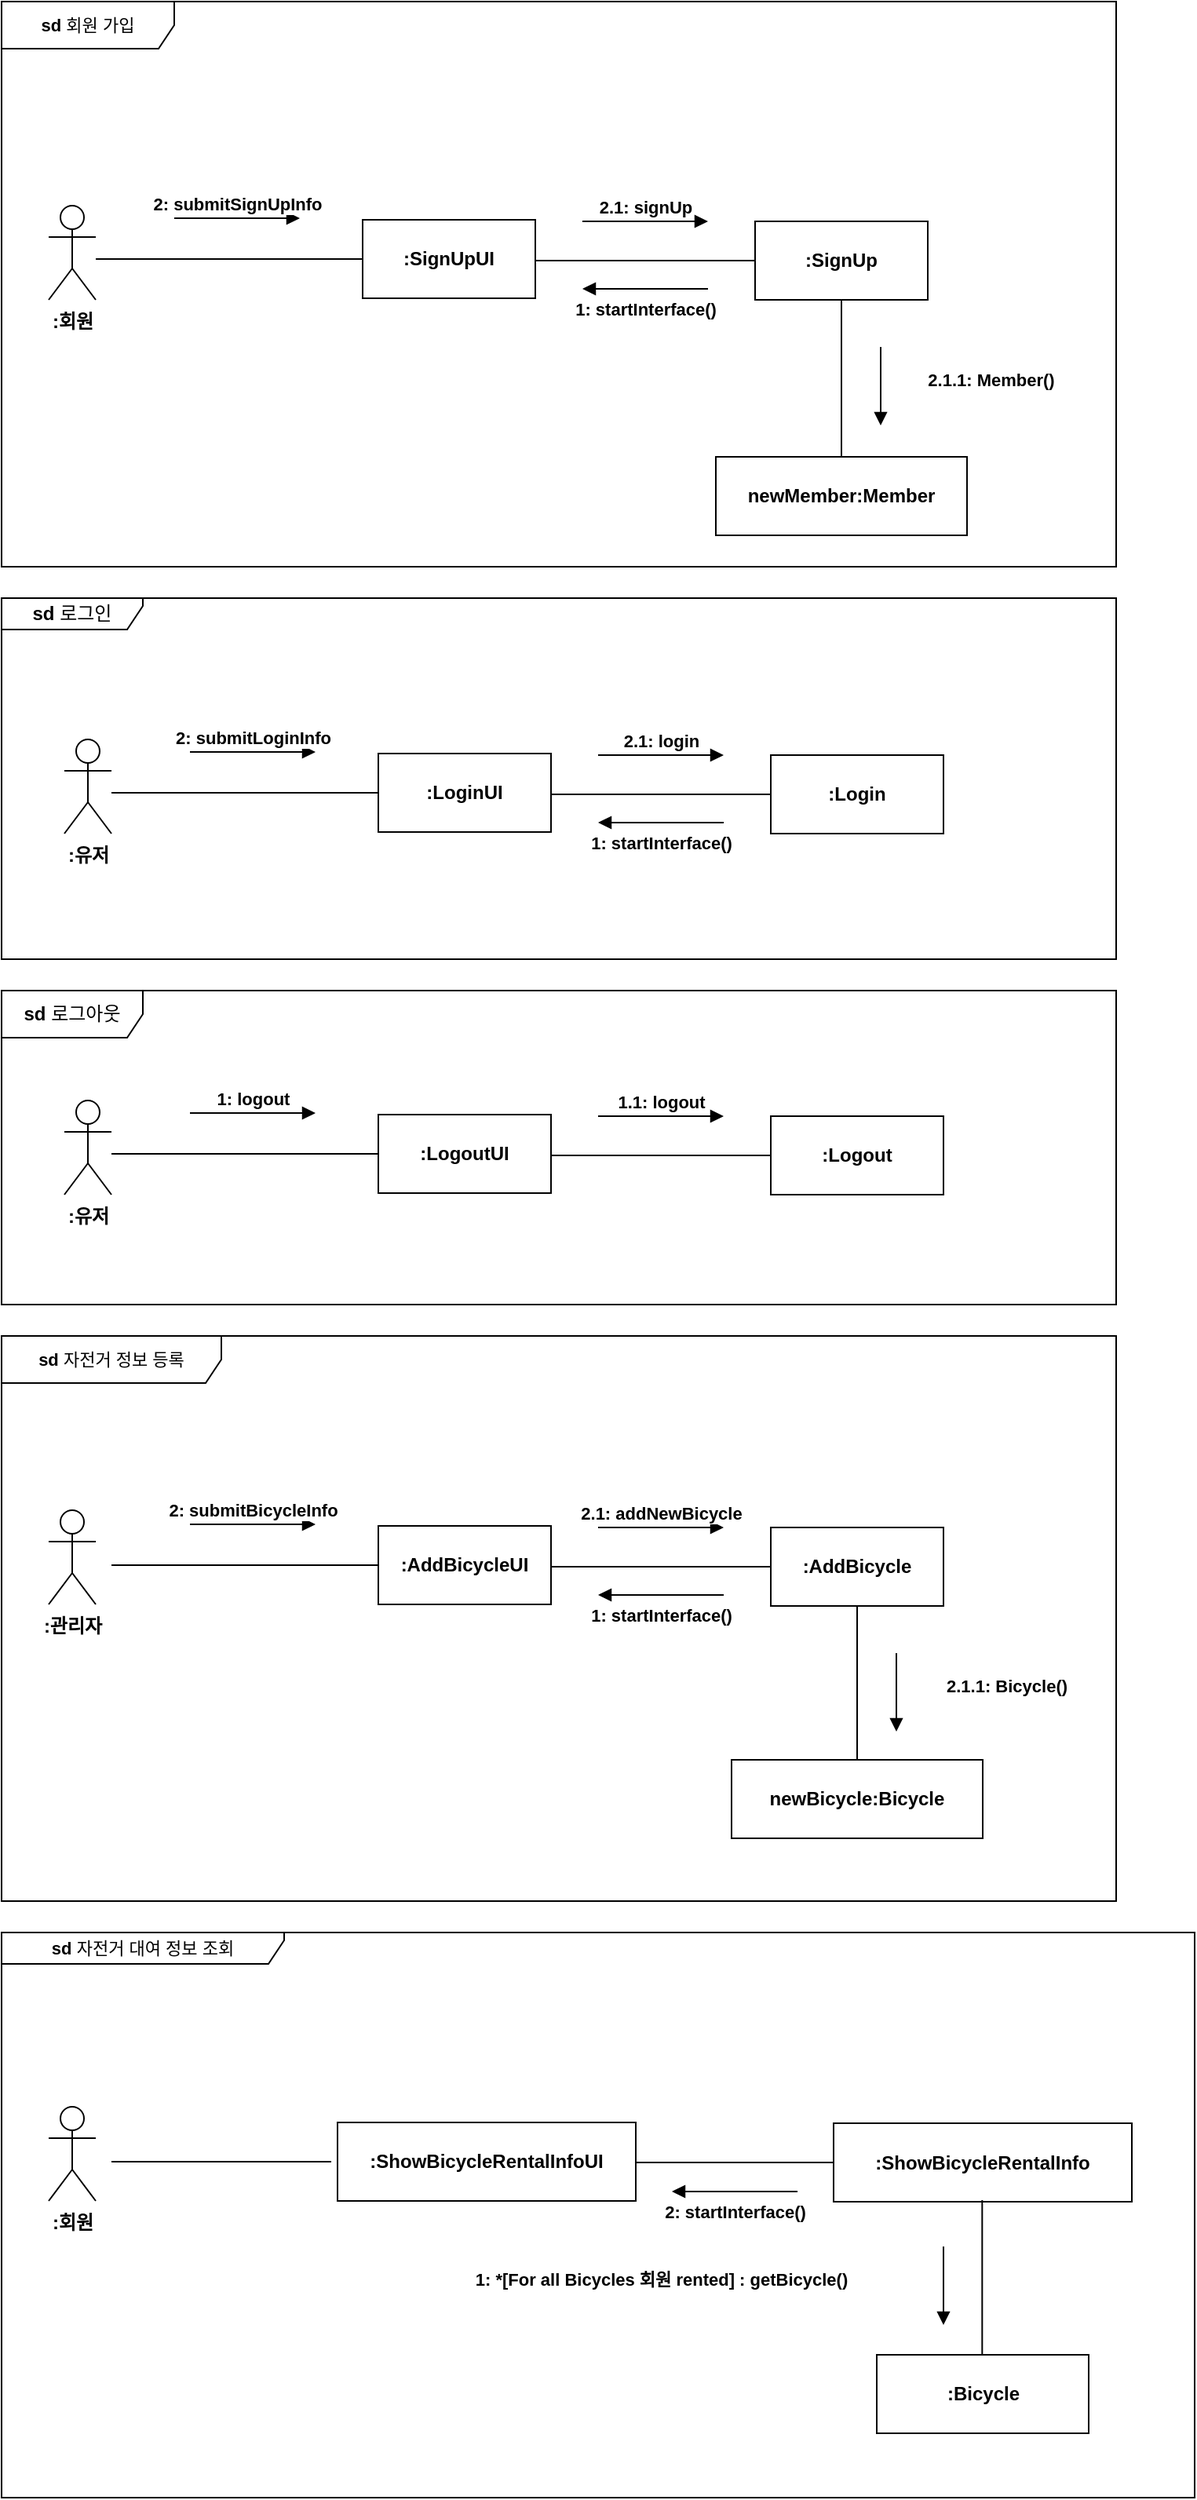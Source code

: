 <mxfile version="27.0.3">
  <diagram name="페이지-1" id="acbt0nLhAi-fUhKICGcB">
    <mxGraphModel dx="1162" dy="511" grid="1" gridSize="10" guides="1" tooltips="1" connect="1" arrows="1" fold="1" page="1" pageScale="1" pageWidth="827" pageHeight="1169" math="0" shadow="0">
      <root>
        <mxCell id="0" />
        <mxCell id="1" parent="0" />
        <mxCell id="moP1IjQAJDg3BQziUJU6-2" value="&lt;font style=&quot;font-size: 11px;&quot;&gt;&lt;b&gt;sd &lt;/b&gt;&lt;font style=&quot;&quot;&gt;회원 가입&lt;/font&gt;&lt;/font&gt;" style="shape=umlFrame;whiteSpace=wrap;html=1;pointerEvents=0;width=110;height=30;" parent="1" vertex="1">
          <mxGeometry x="10" y="30" width="710" height="360" as="geometry" />
        </mxCell>
        <mxCell id="moP1IjQAJDg3BQziUJU6-4" value="&lt;b&gt;:SignUp&lt;/b&gt;" style="html=1;whiteSpace=wrap;" parent="1" vertex="1">
          <mxGeometry x="490" y="170" width="110" height="50" as="geometry" />
        </mxCell>
        <mxCell id="moP1IjQAJDg3BQziUJU6-5" value="&lt;b&gt;:SignUpUI&lt;/b&gt;" style="html=1;whiteSpace=wrap;" parent="1" vertex="1">
          <mxGeometry x="240" y="169" width="110" height="50" as="geometry" />
        </mxCell>
        <mxCell id="moP1IjQAJDg3BQziUJU6-6" value="&lt;b&gt;:회원&lt;/b&gt;" style="shape=umlActor;verticalLabelPosition=bottom;verticalAlign=top;html=1;" parent="1" vertex="1">
          <mxGeometry x="40" y="160" width="30" height="60" as="geometry" />
        </mxCell>
        <mxCell id="moP1IjQAJDg3BQziUJU6-9" value="" style="line;strokeWidth=1;fillColor=none;align=left;verticalAlign=middle;spacingTop=-1;spacingLeft=3;spacingRight=3;rotatable=0;labelPosition=right;points=[];portConstraint=eastwest;strokeColor=inherit;" parent="1" vertex="1">
          <mxGeometry x="70" y="190" width="170" height="8" as="geometry" />
        </mxCell>
        <mxCell id="moP1IjQAJDg3BQziUJU6-10" value="" style="line;strokeWidth=1;fillColor=none;align=left;verticalAlign=middle;spacingTop=-1;spacingLeft=3;spacingRight=3;rotatable=0;labelPosition=right;points=[];portConstraint=eastwest;strokeColor=inherit;" parent="1" vertex="1">
          <mxGeometry x="350" y="191" width="140" height="8" as="geometry" />
        </mxCell>
        <mxCell id="moP1IjQAJDg3BQziUJU6-13" value="&lt;b&gt;1: startInterface()&lt;/b&gt;" style="html=1;verticalAlign=bottom;endArrow=block;curved=0;rounded=0;" parent="1" edge="1">
          <mxGeometry y="22" width="80" relative="1" as="geometry">
            <mxPoint x="460" y="213" as="sourcePoint" />
            <mxPoint x="380" y="213" as="targetPoint" />
            <mxPoint as="offset" />
          </mxGeometry>
        </mxCell>
        <mxCell id="moP1IjQAJDg3BQziUJU6-14" value="&lt;b&gt;2: submitSignUpInfo&lt;/b&gt;" style="html=1;verticalAlign=bottom;endArrow=block;curved=0;rounded=0;" parent="1" edge="1">
          <mxGeometry width="80" relative="1" as="geometry">
            <mxPoint x="120" y="168" as="sourcePoint" />
            <mxPoint x="200" y="168" as="targetPoint" />
          </mxGeometry>
        </mxCell>
        <mxCell id="moP1IjQAJDg3BQziUJU6-16" value="&lt;b&gt;2.1: signUp&lt;/b&gt;" style="html=1;verticalAlign=bottom;endArrow=block;curved=0;rounded=0;" parent="1" edge="1">
          <mxGeometry width="80" relative="1" as="geometry">
            <mxPoint x="380" y="170" as="sourcePoint" />
            <mxPoint x="460" y="170" as="targetPoint" />
          </mxGeometry>
        </mxCell>
        <mxCell id="moP1IjQAJDg3BQziUJU6-17" value="&lt;b&gt;newMember:Member&lt;/b&gt;" style="html=1;whiteSpace=wrap;" parent="1" vertex="1">
          <mxGeometry x="465" y="320" width="160" height="50" as="geometry" />
        </mxCell>
        <mxCell id="moP1IjQAJDg3BQziUJU6-27" value="" style="endArrow=none;html=1;rounded=0;exitX=0.5;exitY=0;exitDx=0;exitDy=0;" parent="1" source="moP1IjQAJDg3BQziUJU6-17" edge="1">
          <mxGeometry width="50" height="50" relative="1" as="geometry">
            <mxPoint x="500" y="270" as="sourcePoint" />
            <mxPoint x="545" y="220" as="targetPoint" />
          </mxGeometry>
        </mxCell>
        <mxCell id="moP1IjQAJDg3BQziUJU6-28" value="&lt;b&gt;2.1.1: Member()&lt;/b&gt;" style="html=1;verticalAlign=bottom;endArrow=block;curved=0;rounded=0;" parent="1" edge="1">
          <mxGeometry x="0.2" y="70" width="80" relative="1" as="geometry">
            <mxPoint x="570" y="250" as="sourcePoint" />
            <mxPoint x="570" y="300" as="targetPoint" />
            <mxPoint as="offset" />
          </mxGeometry>
        </mxCell>
        <mxCell id="nvlYyYwGG8XTySucCO5U-1" value="&lt;b&gt;sd&lt;/b&gt; 로그인" style="shape=umlFrame;whiteSpace=wrap;html=1;pointerEvents=0;width=90;height=20;" parent="1" vertex="1">
          <mxGeometry x="10" y="410" width="710" height="230" as="geometry" />
        </mxCell>
        <mxCell id="nvlYyYwGG8XTySucCO5U-2" value="&lt;b&gt;:Login&lt;/b&gt;" style="html=1;whiteSpace=wrap;" parent="1" vertex="1">
          <mxGeometry x="500" y="510" width="110" height="50" as="geometry" />
        </mxCell>
        <mxCell id="nvlYyYwGG8XTySucCO5U-3" value="&lt;b&gt;:LoginUI&lt;/b&gt;" style="html=1;whiteSpace=wrap;" parent="1" vertex="1">
          <mxGeometry x="250" y="509" width="110" height="50" as="geometry" />
        </mxCell>
        <mxCell id="nvlYyYwGG8XTySucCO5U-4" value="&lt;b&gt;:유저&lt;/b&gt;" style="shape=umlActor;verticalLabelPosition=bottom;verticalAlign=top;html=1;" parent="1" vertex="1">
          <mxGeometry x="50" y="500" width="30" height="60" as="geometry" />
        </mxCell>
        <mxCell id="nvlYyYwGG8XTySucCO5U-5" value="" style="line;strokeWidth=1;fillColor=none;align=left;verticalAlign=middle;spacingTop=-1;spacingLeft=3;spacingRight=3;rotatable=0;labelPosition=right;points=[];portConstraint=eastwest;strokeColor=inherit;" parent="1" vertex="1">
          <mxGeometry x="80" y="530" width="170" height="8" as="geometry" />
        </mxCell>
        <mxCell id="nvlYyYwGG8XTySucCO5U-6" value="" style="line;strokeWidth=1;fillColor=none;align=left;verticalAlign=middle;spacingTop=-1;spacingLeft=3;spacingRight=3;rotatable=0;labelPosition=right;points=[];portConstraint=eastwest;strokeColor=inherit;" parent="1" vertex="1">
          <mxGeometry x="360" y="531" width="140" height="8" as="geometry" />
        </mxCell>
        <mxCell id="nvlYyYwGG8XTySucCO5U-7" value="&lt;b&gt;1: startInterface()&lt;/b&gt;" style="html=1;verticalAlign=bottom;endArrow=block;curved=0;rounded=0;" parent="1" edge="1">
          <mxGeometry y="22" width="80" relative="1" as="geometry">
            <mxPoint x="470" y="553" as="sourcePoint" />
            <mxPoint x="390" y="553" as="targetPoint" />
            <mxPoint as="offset" />
          </mxGeometry>
        </mxCell>
        <mxCell id="nvlYyYwGG8XTySucCO5U-8" value="&lt;b&gt;2: submitLoginInfo&lt;/b&gt;" style="html=1;verticalAlign=bottom;endArrow=block;curved=0;rounded=0;" parent="1" edge="1">
          <mxGeometry width="80" relative="1" as="geometry">
            <mxPoint x="130" y="508" as="sourcePoint" />
            <mxPoint x="210" y="508" as="targetPoint" />
          </mxGeometry>
        </mxCell>
        <mxCell id="nvlYyYwGG8XTySucCO5U-9" value="&lt;b&gt;2.1: login&lt;/b&gt;" style="html=1;verticalAlign=bottom;endArrow=block;curved=0;rounded=0;" parent="1" edge="1">
          <mxGeometry width="80" relative="1" as="geometry">
            <mxPoint x="390" y="510" as="sourcePoint" />
            <mxPoint x="470" y="510" as="targetPoint" />
          </mxGeometry>
        </mxCell>
        <mxCell id="nvlYyYwGG8XTySucCO5U-17" value="&lt;b&gt;:Logout&lt;/b&gt;" style="html=1;whiteSpace=wrap;" parent="1" vertex="1">
          <mxGeometry x="500" y="740" width="110" height="50" as="geometry" />
        </mxCell>
        <mxCell id="nvlYyYwGG8XTySucCO5U-18" value="&lt;b&gt;:LogoutUI&lt;/b&gt;" style="html=1;whiteSpace=wrap;" parent="1" vertex="1">
          <mxGeometry x="250" y="739" width="110" height="50" as="geometry" />
        </mxCell>
        <mxCell id="nvlYyYwGG8XTySucCO5U-19" value="&lt;b&gt;:유저&lt;/b&gt;" style="shape=umlActor;verticalLabelPosition=bottom;verticalAlign=top;html=1;" parent="1" vertex="1">
          <mxGeometry x="50" y="730" width="30" height="60" as="geometry" />
        </mxCell>
        <mxCell id="nvlYyYwGG8XTySucCO5U-20" value="" style="line;strokeWidth=1;fillColor=none;align=left;verticalAlign=middle;spacingTop=-1;spacingLeft=3;spacingRight=3;rotatable=0;labelPosition=right;points=[];portConstraint=eastwest;strokeColor=inherit;" parent="1" vertex="1">
          <mxGeometry x="80" y="760" width="170" height="8" as="geometry" />
        </mxCell>
        <mxCell id="nvlYyYwGG8XTySucCO5U-21" value="" style="line;strokeWidth=1;fillColor=none;align=left;verticalAlign=middle;spacingTop=-1;spacingLeft=3;spacingRight=3;rotatable=0;labelPosition=right;points=[];portConstraint=eastwest;strokeColor=inherit;" parent="1" vertex="1">
          <mxGeometry x="360" y="761" width="140" height="8" as="geometry" />
        </mxCell>
        <mxCell id="nvlYyYwGG8XTySucCO5U-23" value="&lt;b&gt;1: logout&lt;/b&gt;" style="html=1;verticalAlign=bottom;endArrow=block;curved=0;rounded=0;" parent="1" edge="1">
          <mxGeometry width="80" relative="1" as="geometry">
            <mxPoint x="130" y="738" as="sourcePoint" />
            <mxPoint x="210" y="738" as="targetPoint" />
          </mxGeometry>
        </mxCell>
        <mxCell id="nvlYyYwGG8XTySucCO5U-24" value="&lt;b&gt;1.1: logout&lt;/b&gt;" style="html=1;verticalAlign=bottom;endArrow=block;curved=0;rounded=0;" parent="1" edge="1">
          <mxGeometry width="80" relative="1" as="geometry">
            <mxPoint x="390" y="740" as="sourcePoint" />
            <mxPoint x="470" y="740" as="targetPoint" />
          </mxGeometry>
        </mxCell>
        <mxCell id="nvlYyYwGG8XTySucCO5U-25" value="&lt;b&gt;sd &lt;/b&gt;로그아웃" style="shape=umlFrame;whiteSpace=wrap;html=1;pointerEvents=0;width=90;height=30;" parent="1" vertex="1">
          <mxGeometry x="10" y="660" width="710" height="200" as="geometry" />
        </mxCell>
        <mxCell id="nvlYyYwGG8XTySucCO5U-26" value="&lt;font style=&quot;font-size: 11px;&quot;&gt;&lt;b&gt;sd &lt;/b&gt;&lt;font style=&quot;&quot;&gt;자전거 정보 등록&lt;/font&gt;&lt;/font&gt;" style="shape=umlFrame;whiteSpace=wrap;html=1;pointerEvents=0;width=140;height=30;" parent="1" vertex="1">
          <mxGeometry x="10" y="880" width="710" height="360" as="geometry" />
        </mxCell>
        <mxCell id="nvlYyYwGG8XTySucCO5U-27" value="&lt;b&gt;:AddBicycle&lt;/b&gt;" style="html=1;whiteSpace=wrap;" parent="1" vertex="1">
          <mxGeometry x="500" y="1002" width="110" height="50" as="geometry" />
        </mxCell>
        <mxCell id="nvlYyYwGG8XTySucCO5U-28" value="&lt;b&gt;:AddBicycleUI&lt;/b&gt;" style="html=1;whiteSpace=wrap;" parent="1" vertex="1">
          <mxGeometry x="250" y="1001" width="110" height="50" as="geometry" />
        </mxCell>
        <mxCell id="nvlYyYwGG8XTySucCO5U-29" value="" style="line;strokeWidth=1;fillColor=none;align=left;verticalAlign=middle;spacingTop=-1;spacingLeft=3;spacingRight=3;rotatable=0;labelPosition=right;points=[];portConstraint=eastwest;strokeColor=inherit;" parent="1" vertex="1">
          <mxGeometry x="80" y="1022" width="170" height="8" as="geometry" />
        </mxCell>
        <mxCell id="nvlYyYwGG8XTySucCO5U-30" value="" style="line;strokeWidth=1;fillColor=none;align=left;verticalAlign=middle;spacingTop=-1;spacingLeft=3;spacingRight=3;rotatable=0;labelPosition=right;points=[];portConstraint=eastwest;strokeColor=inherit;" parent="1" vertex="1">
          <mxGeometry x="360" y="1023" width="140" height="8" as="geometry" />
        </mxCell>
        <mxCell id="nvlYyYwGG8XTySucCO5U-31" value="&lt;b&gt;1: startInterface()&lt;/b&gt;" style="html=1;verticalAlign=bottom;endArrow=block;curved=0;rounded=0;" parent="1" edge="1">
          <mxGeometry y="22" width="80" relative="1" as="geometry">
            <mxPoint x="470" y="1045" as="sourcePoint" />
            <mxPoint x="390" y="1045" as="targetPoint" />
            <mxPoint as="offset" />
          </mxGeometry>
        </mxCell>
        <mxCell id="nvlYyYwGG8XTySucCO5U-32" value="&lt;b&gt;2: submitBicycleInfo&lt;/b&gt;" style="html=1;verticalAlign=bottom;endArrow=block;curved=0;rounded=0;" parent="1" edge="1">
          <mxGeometry width="80" relative="1" as="geometry">
            <mxPoint x="130" y="1000" as="sourcePoint" />
            <mxPoint x="210" y="1000" as="targetPoint" />
          </mxGeometry>
        </mxCell>
        <mxCell id="nvlYyYwGG8XTySucCO5U-33" value="&lt;b&gt;2.1: addNewBicycle&lt;/b&gt;" style="html=1;verticalAlign=bottom;endArrow=block;curved=0;rounded=0;" parent="1" edge="1">
          <mxGeometry width="80" relative="1" as="geometry">
            <mxPoint x="390" y="1002" as="sourcePoint" />
            <mxPoint x="470" y="1002" as="targetPoint" />
          </mxGeometry>
        </mxCell>
        <mxCell id="nvlYyYwGG8XTySucCO5U-34" value="" style="endArrow=none;html=1;rounded=0;exitX=0.5;exitY=0;exitDx=0;exitDy=0;" parent="1" edge="1">
          <mxGeometry width="50" height="50" relative="1" as="geometry">
            <mxPoint x="555" y="1152" as="sourcePoint" />
            <mxPoint x="555" y="1052" as="targetPoint" />
          </mxGeometry>
        </mxCell>
        <mxCell id="nvlYyYwGG8XTySucCO5U-35" value="&lt;b&gt;2.1.1: Bicycle()&lt;/b&gt;" style="html=1;verticalAlign=bottom;endArrow=block;curved=0;rounded=0;" parent="1" edge="1">
          <mxGeometry x="0.2" y="70" width="80" relative="1" as="geometry">
            <mxPoint x="580" y="1082" as="sourcePoint" />
            <mxPoint x="580" y="1132" as="targetPoint" />
            <mxPoint as="offset" />
          </mxGeometry>
        </mxCell>
        <mxCell id="nvlYyYwGG8XTySucCO5U-36" value="&lt;b&gt;:관리자&lt;/b&gt;" style="shape=umlActor;verticalLabelPosition=bottom;verticalAlign=top;html=1;" parent="1" vertex="1">
          <mxGeometry x="40" y="991" width="30" height="60" as="geometry" />
        </mxCell>
        <mxCell id="nvlYyYwGG8XTySucCO5U-37" value="&lt;b&gt;newBicycle:Bicycle&lt;/b&gt;" style="html=1;whiteSpace=wrap;" parent="1" vertex="1">
          <mxGeometry x="475" y="1150" width="160" height="50" as="geometry" />
        </mxCell>
        <mxCell id="nvlYyYwGG8XTySucCO5U-38" value="&lt;font style=&quot;font-size: 11px;&quot;&gt;&lt;b&gt;sd &lt;/b&gt;&lt;font style=&quot;&quot;&gt;자전거 대여 정보 조회&lt;/font&gt;&lt;/font&gt;" style="shape=umlFrame;whiteSpace=wrap;html=1;pointerEvents=0;width=180;height=20;" parent="1" vertex="1">
          <mxGeometry x="10" y="1260" width="760" height="360" as="geometry" />
        </mxCell>
        <mxCell id="nvlYyYwGG8XTySucCO5U-39" value="&lt;b&gt;:ShowBicycleRentalInfo&lt;/b&gt;" style="html=1;whiteSpace=wrap;" parent="1" vertex="1">
          <mxGeometry x="540" y="1381.5" width="190" height="50" as="geometry" />
        </mxCell>
        <mxCell id="nvlYyYwGG8XTySucCO5U-40" value="&lt;b&gt;:ShowBicycleRentalInfoUI&lt;/b&gt;" style="html=1;whiteSpace=wrap;" parent="1" vertex="1">
          <mxGeometry x="224" y="1381" width="190" height="50" as="geometry" />
        </mxCell>
        <mxCell id="nvlYyYwGG8XTySucCO5U-41" value="" style="line;strokeWidth=1;fillColor=none;align=left;verticalAlign=middle;spacingTop=-1;spacingLeft=3;spacingRight=3;rotatable=0;labelPosition=right;points=[];portConstraint=eastwest;strokeColor=inherit;" parent="1" vertex="1">
          <mxGeometry x="80" y="1402" width="140" height="8" as="geometry" />
        </mxCell>
        <mxCell id="nvlYyYwGG8XTySucCO5U-42" value="" style="line;strokeWidth=1;fillColor=none;align=left;verticalAlign=middle;spacingTop=-1;spacingLeft=3;spacingRight=3;rotatable=0;labelPosition=right;points=[];portConstraint=eastwest;strokeColor=inherit;" parent="1" vertex="1">
          <mxGeometry x="414" y="1402.5" width="126" height="8" as="geometry" />
        </mxCell>
        <mxCell id="nvlYyYwGG8XTySucCO5U-43" value="&lt;b&gt;2: startInterface()&lt;/b&gt;" style="html=1;verticalAlign=bottom;endArrow=block;curved=0;rounded=0;" parent="1" edge="1">
          <mxGeometry y="22" width="80" relative="1" as="geometry">
            <mxPoint x="517" y="1425" as="sourcePoint" />
            <mxPoint x="437" y="1425" as="targetPoint" />
            <mxPoint as="offset" />
          </mxGeometry>
        </mxCell>
        <mxCell id="nvlYyYwGG8XTySucCO5U-46" value="" style="endArrow=none;html=1;rounded=0;exitX=0.5;exitY=0;exitDx=0;exitDy=0;" parent="1" edge="1">
          <mxGeometry width="50" height="50" relative="1" as="geometry">
            <mxPoint x="634.66" y="1530.5" as="sourcePoint" />
            <mxPoint x="634.66" y="1430.5" as="targetPoint" />
          </mxGeometry>
        </mxCell>
        <mxCell id="nvlYyYwGG8XTySucCO5U-47" value="&lt;b&gt;1: *[For all Bicycles 회원 rented] : getBicycle()&lt;/b&gt;" style="html=1;verticalAlign=bottom;endArrow=block;curved=0;rounded=0;" parent="1" edge="1">
          <mxGeometry x="0.2" y="-180" width="80" relative="1" as="geometry">
            <mxPoint x="610" y="1460" as="sourcePoint" />
            <mxPoint x="610" y="1510" as="targetPoint" />
            <mxPoint as="offset" />
          </mxGeometry>
        </mxCell>
        <mxCell id="nvlYyYwGG8XTySucCO5U-48" value="&lt;b&gt;:회원&lt;/b&gt;" style="shape=umlActor;verticalLabelPosition=bottom;verticalAlign=top;html=1;" parent="1" vertex="1">
          <mxGeometry x="40" y="1371" width="30" height="60" as="geometry" />
        </mxCell>
        <mxCell id="nvlYyYwGG8XTySucCO5U-49" value="&lt;b&gt;:Bicycle&lt;/b&gt;" style="html=1;whiteSpace=wrap;" parent="1" vertex="1">
          <mxGeometry x="567.5" y="1529" width="135" height="50" as="geometry" />
        </mxCell>
      </root>
    </mxGraphModel>
  </diagram>
</mxfile>
